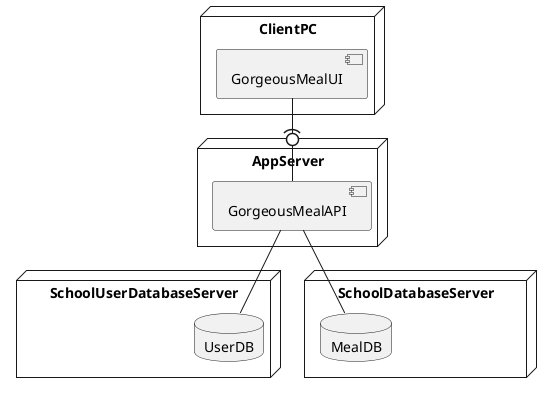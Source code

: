 @startuml DeploymentDiagram
node ClientPC {
    component GorgeousMealUI
}

node AppServer {
    component GorgeousMealAPI
}

node SchoolUserDatabaseServer {
    database UserDB
}

node SchoolDatabaseServer {
    database MealDB
}

GorgeousMealUI -(0- GorgeousMealAPI
GorgeousMealAPI -- UserDB
GorgeousMealAPI -- MealDB
@enduml